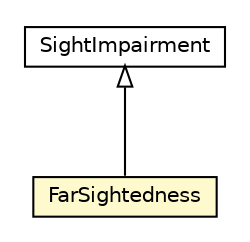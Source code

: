 #!/usr/local/bin/dot
#
# Class diagram 
# Generated by UMLGraph version R5_6-24-gf6e263 (http://www.umlgraph.org/)
#

digraph G {
	edge [fontname="Helvetica",fontsize=10,labelfontname="Helvetica",labelfontsize=10];
	node [fontname="Helvetica",fontsize=10,shape=plaintext];
	nodesep=0.25;
	ranksep=0.5;
	// org.universAAL.ontology.impairment.FarSightedness
	c167288 [label=<<table title="org.universAAL.ontology.impairment.FarSightedness" border="0" cellborder="1" cellspacing="0" cellpadding="2" port="p" bgcolor="lemonChiffon" href="./FarSightedness.html">
		<tr><td><table border="0" cellspacing="0" cellpadding="1">
<tr><td align="center" balign="center"> FarSightedness </td></tr>
		</table></td></tr>
		</table>>, URL="./FarSightedness.html", fontname="Helvetica", fontcolor="black", fontsize=10.0];
	// org.universAAL.ontology.impairment.SightImpairment
	c167293 [label=<<table title="org.universAAL.ontology.impairment.SightImpairment" border="0" cellborder="1" cellspacing="0" cellpadding="2" port="p" href="./SightImpairment.html">
		<tr><td><table border="0" cellspacing="0" cellpadding="1">
<tr><td align="center" balign="center"> SightImpairment </td></tr>
		</table></td></tr>
		</table>>, URL="./SightImpairment.html", fontname="Helvetica", fontcolor="black", fontsize=10.0];
	//org.universAAL.ontology.impairment.FarSightedness extends org.universAAL.ontology.impairment.SightImpairment
	c167293:p -> c167288:p [dir=back,arrowtail=empty];
}

